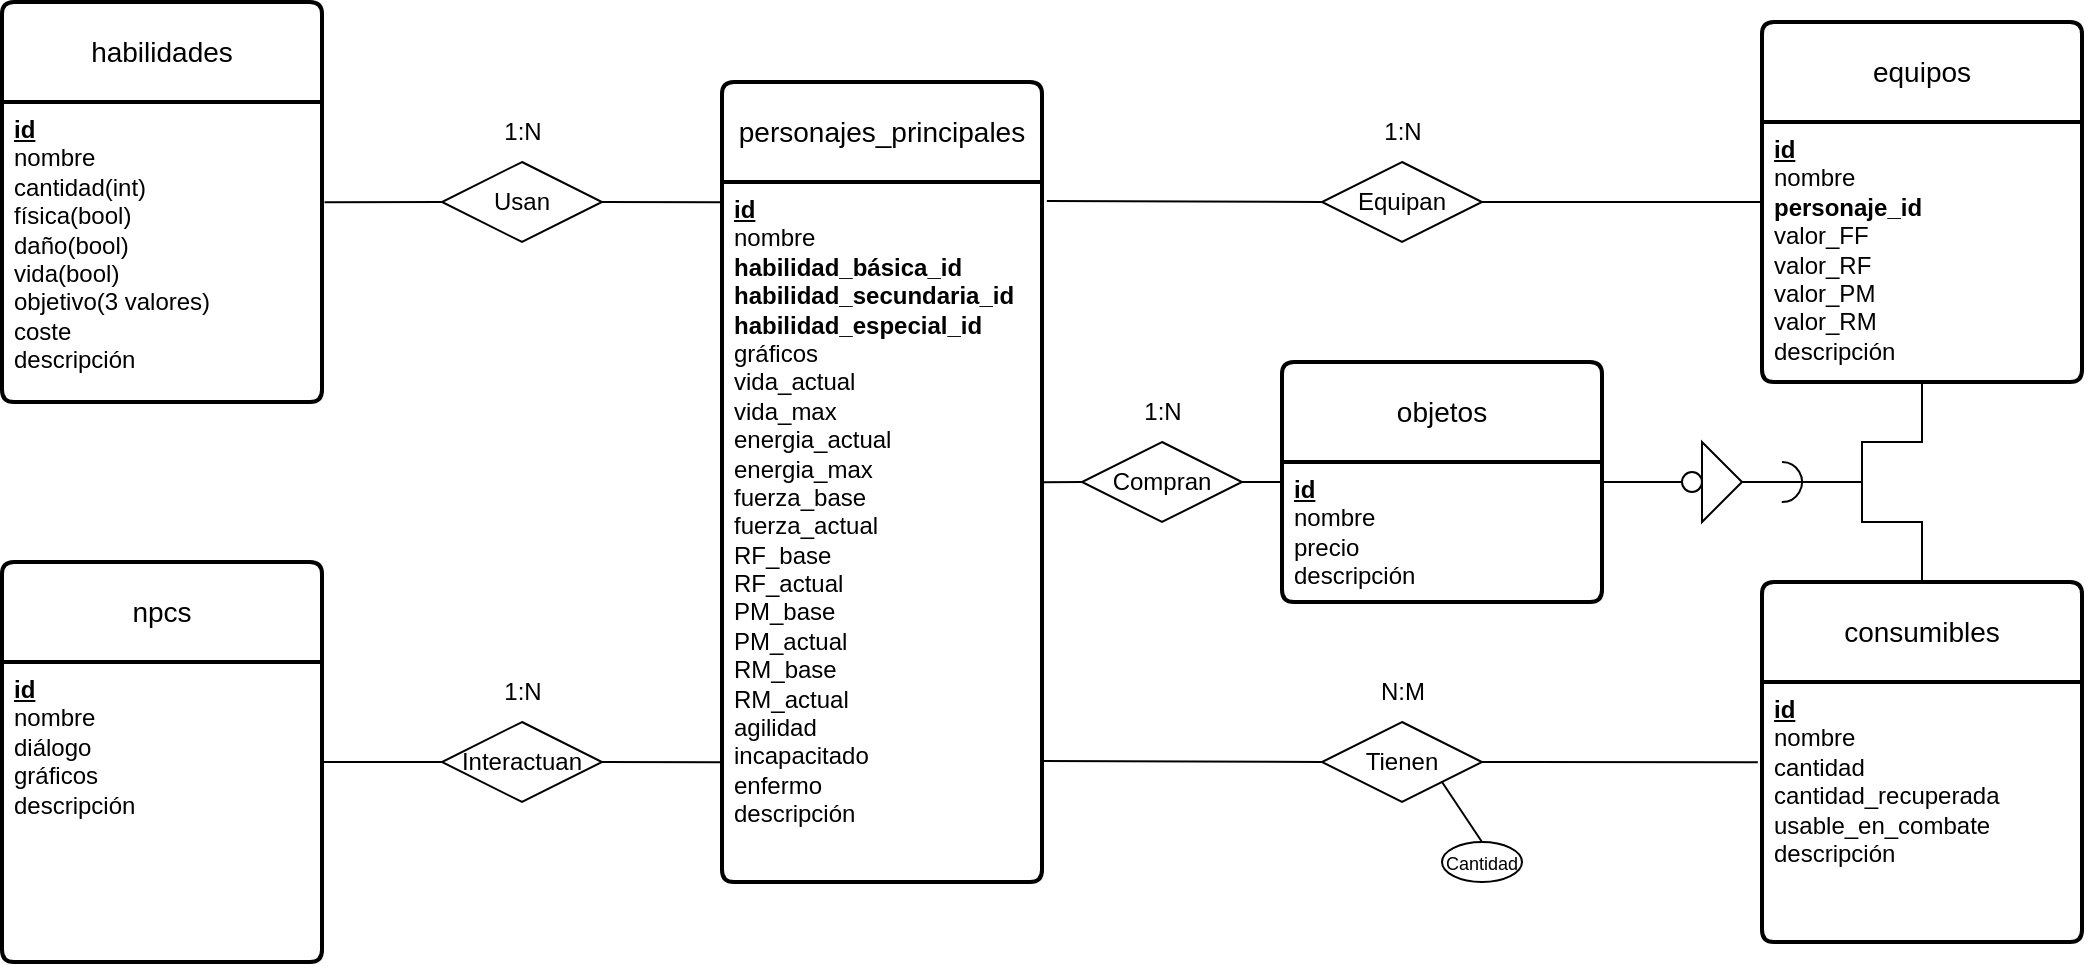 <mxfile version="26.2.9">
  <diagram name="Página-1" id="eabEXS1Ryqrm_xw4TigF">
    <mxGraphModel dx="2881" dy="988" grid="1" gridSize="10" guides="1" tooltips="1" connect="1" arrows="1" fold="1" page="1" pageScale="1" pageWidth="827" pageHeight="1169" math="0" shadow="0">
      <root>
        <mxCell id="0" />
        <mxCell id="1" parent="0" />
        <mxCell id="TVjpcM7RhXkUmp72Mp0O-45" value="" style="group" vertex="1" connectable="0" parent="1">
          <mxGeometry x="-213" y="370" width="1040" height="480" as="geometry" />
        </mxCell>
        <mxCell id="PDoaly09riqW8v3KBpbK-12" value="Tienen" style="rhombus;whiteSpace=wrap;html=1;" parent="TVjpcM7RhXkUmp72Mp0O-45" vertex="1">
          <mxGeometry x="660" y="360" width="80" height="40" as="geometry" />
        </mxCell>
        <mxCell id="PDoaly09riqW8v3KBpbK-15" value="Equipan" style="rhombus;whiteSpace=wrap;html=1;" parent="TVjpcM7RhXkUmp72Mp0O-45" vertex="1">
          <mxGeometry x="660" y="80" width="80" height="40" as="geometry" />
        </mxCell>
        <mxCell id="PDoaly09riqW8v3KBpbK-22" value="Compran" style="rhombus;whiteSpace=wrap;html=1;" parent="TVjpcM7RhXkUmp72Mp0O-45" vertex="1">
          <mxGeometry x="540" y="220" width="80" height="40" as="geometry" />
        </mxCell>
        <mxCell id="PDoaly09riqW8v3KBpbK-24" value="" style="ellipse;whiteSpace=wrap;html=1;aspect=fixed;" parent="TVjpcM7RhXkUmp72Mp0O-45" vertex="1">
          <mxGeometry x="840" y="235" width="10" height="10" as="geometry" />
        </mxCell>
        <mxCell id="PDoaly09riqW8v3KBpbK-28" value="" style="triangle;whiteSpace=wrap;html=1;rotation=0;" parent="TVjpcM7RhXkUmp72Mp0O-45" vertex="1">
          <mxGeometry x="850" y="220" width="20" height="40" as="geometry" />
        </mxCell>
        <mxCell id="PDoaly09riqW8v3KBpbK-45" value="Usan" style="rhombus;whiteSpace=wrap;html=1;" parent="TVjpcM7RhXkUmp72Mp0O-45" vertex="1">
          <mxGeometry x="220" y="80" width="80" height="40" as="geometry" />
        </mxCell>
        <mxCell id="PDoaly09riqW8v3KBpbK-47" value="Interactuan" style="rhombus;whiteSpace=wrap;html=1;" parent="TVjpcM7RhXkUmp72Mp0O-45" vertex="1">
          <mxGeometry x="220" y="360" width="80" height="40" as="geometry" />
        </mxCell>
        <mxCell id="PDoaly09riqW8v3KBpbK-57" value="" style="verticalLabelPosition=bottom;verticalAlign=top;html=1;shape=mxgraph.basic.arc;startAngle=0.25;endAngle=0.752;rotation=-90;" parent="TVjpcM7RhXkUmp72Mp0O-45" vertex="1">
          <mxGeometry x="880" y="230" width="20" height="20" as="geometry" />
        </mxCell>
        <mxCell id="TVjpcM7RhXkUmp72Mp0O-2" value="&lt;font style=&quot;font-size: 9px;&quot;&gt;Cantidad&lt;/font&gt;" style="ellipse;whiteSpace=wrap;html=1;align=center;" vertex="1" parent="TVjpcM7RhXkUmp72Mp0O-45">
          <mxGeometry x="720" y="420" width="40" height="20" as="geometry" />
        </mxCell>
        <mxCell id="TVjpcM7RhXkUmp72Mp0O-3" value="" style="endArrow=none;html=1;rounded=0;entryX=0.5;entryY=0;entryDx=0;entryDy=0;exitX=1;exitY=1;exitDx=0;exitDy=0;" edge="1" parent="TVjpcM7RhXkUmp72Mp0O-45" source="PDoaly09riqW8v3KBpbK-12" target="TVjpcM7RhXkUmp72Mp0O-2">
          <mxGeometry relative="1" as="geometry">
            <mxPoint x="420" y="510" as="sourcePoint" />
            <mxPoint x="580" y="510" as="targetPoint" />
          </mxGeometry>
        </mxCell>
        <mxCell id="TVjpcM7RhXkUmp72Mp0O-4" value="personajes_principales" style="swimlane;childLayout=stackLayout;horizontal=1;startSize=50;horizontalStack=0;rounded=1;fontSize=14;fontStyle=0;strokeWidth=2;resizeParent=0;resizeLast=1;shadow=0;dashed=0;align=center;arcSize=4;whiteSpace=wrap;html=1;" vertex="1" parent="TVjpcM7RhXkUmp72Mp0O-45">
          <mxGeometry x="360" y="40" width="160" height="400" as="geometry" />
        </mxCell>
        <mxCell id="TVjpcM7RhXkUmp72Mp0O-5" value="&lt;b&gt;&lt;u&gt;id&lt;/u&gt;&lt;/b&gt;&lt;div&gt;nombre&lt;/div&gt;&lt;div&gt;&lt;b&gt;habilidad_básica_id&lt;/b&gt;&lt;/div&gt;&lt;div&gt;&lt;b&gt;habilidad_secundaria_id&lt;/b&gt;&lt;/div&gt;&lt;div&gt;&lt;b&gt;habilidad_especial_id&lt;/b&gt;&lt;/div&gt;&lt;div&gt;&lt;span style=&quot;background-color: transparent; white-space-collapse: preserve; font-variant-numeric: normal; font-variant-east-asian: normal; font-variant-alternates: normal; font-variant-position: normal; font-variant-emoji: normal; vertical-align: baseline;&quot;&gt;&lt;font style=&quot;color: rgb(0, 0, 0);&quot;&gt;gráficos&lt;/font&gt;&lt;/span&gt;&lt;/div&gt;&lt;div&gt;&lt;span style=&quot;background-color: transparent; white-space-collapse: preserve; font-variant-numeric: normal; font-variant-east-asian: normal; font-variant-alternates: normal; font-variant-position: normal; font-variant-emoji: normal; vertical-align: baseline; color: rgb(0, 0, 255);&quot;&gt;&lt;font style=&quot;color: rgb(0, 0, 0);&quot;&gt;vida_actual&lt;/font&gt;&lt;/span&gt;&lt;/div&gt;&lt;div&gt;&lt;span style=&quot;background-color: transparent; white-space-collapse: preserve; font-variant-numeric: normal; font-variant-east-asian: normal; font-variant-alternates: normal; font-variant-position: normal; font-variant-emoji: normal; vertical-align: baseline; color: rgb(0, 0, 255);&quot;&gt;&lt;font style=&quot;color: rgb(0, 0, 0);&quot;&gt;vida_max&lt;/font&gt;&lt;/span&gt;&lt;/div&gt;&lt;div&gt;&lt;span style=&quot;background-color: transparent; white-space-collapse: preserve; font-variant-numeric: normal; font-variant-east-asian: normal; font-variant-alternates: normal; font-variant-position: normal; font-variant-emoji: normal; vertical-align: baseline; color: rgb(0, 0, 255);&quot;&gt;&lt;font style=&quot;color: rgb(0, 0, 0);&quot;&gt;energia_actual&lt;/font&gt;&lt;/span&gt;&lt;/div&gt;&lt;div&gt;&lt;span style=&quot;background-color: transparent; white-space-collapse: preserve; font-variant-numeric: normal; font-variant-east-asian: normal; font-variant-alternates: normal; font-variant-position: normal; font-variant-emoji: normal; vertical-align: baseline; color: rgb(0, 0, 255);&quot;&gt;&lt;font style=&quot;color: rgb(0, 0, 0);&quot;&gt;energia_max&lt;/font&gt;&lt;/span&gt;&lt;/div&gt;&lt;div&gt;&lt;span style=&quot;background-color: transparent; color: light-dark(rgb(0, 0, 0), rgb(255, 255, 255)); white-space-collapse: preserve; font-variant-numeric: normal; font-variant-east-asian: normal; font-variant-alternates: normal; font-variant-position: normal; font-variant-emoji: normal; vertical-align: baseline;&quot;&gt;fuerza_base&lt;/span&gt;&lt;/div&gt;&lt;div&gt;&lt;span style=&quot;background-color: transparent; color: light-dark(rgb(0, 0, 0), rgb(255, 255, 255)); white-space-collapse: preserve; font-variant-numeric: normal; font-variant-east-asian: normal; font-variant-alternates: normal; font-variant-position: normal; font-variant-emoji: normal; vertical-align: baseline;&quot;&gt;fuerza_actual&lt;/span&gt;&lt;/div&gt;&lt;div&gt;&lt;span style=&quot;background-color: transparent; color: light-dark(rgb(0, 0, 0), rgb(255, 255, 255)); white-space-collapse: preserve; font-variant-numeric: normal; font-variant-east-asian: normal; font-variant-alternates: normal; font-variant-position: normal; font-variant-emoji: normal; vertical-align: baseline;&quot;&gt;RF_base&lt;/span&gt;&lt;/div&gt;&lt;div&gt;&lt;span style=&quot;background-color: transparent; color: light-dark(rgb(0, 0, 0), rgb(255, 255, 255)); white-space-collapse: preserve; font-variant-numeric: normal; font-variant-east-asian: normal; font-variant-alternates: normal; font-variant-position: normal; font-variant-emoji: normal; vertical-align: baseline;&quot;&gt;RF_actual&lt;/span&gt;&lt;/div&gt;&lt;div&gt;&lt;span style=&quot;background-color: transparent; color: light-dark(rgb(0, 0, 0), rgb(255, 255, 255)); white-space-collapse: preserve; font-variant-numeric: normal; font-variant-east-asian: normal; font-variant-alternates: normal; font-variant-position: normal; font-variant-emoji: normal; vertical-align: baseline;&quot;&gt;PM_base&lt;/span&gt;&lt;/div&gt;&lt;div&gt;&lt;span style=&quot;background-color: transparent; color: light-dark(rgb(0, 0, 0), rgb(255, 255, 255)); white-space-collapse: preserve; font-variant-numeric: normal; font-variant-east-asian: normal; font-variant-alternates: normal; font-variant-position: normal; font-variant-emoji: normal; vertical-align: baseline;&quot;&gt;PM_actual&lt;/span&gt;&lt;/div&gt;&lt;div&gt;&lt;span style=&quot;background-color: transparent; color: light-dark(rgb(0, 0, 0), rgb(255, 255, 255)); white-space-collapse: preserve; font-variant-numeric: normal; font-variant-east-asian: normal; font-variant-alternates: normal; font-variant-position: normal; font-variant-emoji: normal; vertical-align: baseline;&quot;&gt;RM_base&lt;/span&gt;&lt;/div&gt;&lt;div&gt;&lt;span style=&quot;background-color: transparent; color: light-dark(rgb(0, 0, 0), rgb(255, 255, 255)); white-space-collapse: preserve; font-variant-numeric: normal; font-variant-east-asian: normal; font-variant-alternates: normal; font-variant-position: normal; font-variant-emoji: normal; vertical-align: baseline;&quot;&gt;RM_actual&lt;/span&gt;&lt;/div&gt;&lt;div&gt;&lt;span style=&quot;background-color: transparent; color: light-dark(rgb(0, 0, 0), rgb(255, 255, 255)); white-space-collapse: preserve; font-variant-numeric: normal; font-variant-east-asian: normal; font-variant-alternates: normal; font-variant-position: normal; font-variant-emoji: normal; vertical-align: baseline;&quot;&gt;agilidad&lt;/span&gt;&lt;/div&gt;&lt;div&gt;&lt;span style=&quot;background-color: transparent; color: light-dark(rgb(0, 0, 0), rgb(255, 255, 255)); white-space-collapse: preserve; font-variant-numeric: normal; font-variant-east-asian: normal; font-variant-alternates: normal; font-variant-position: normal; font-variant-emoji: normal; vertical-align: baseline;&quot;&gt;incapacitado&lt;/span&gt;&lt;/div&gt;&lt;div&gt;&lt;span style=&quot;background-color: transparent; color: light-dark(rgb(0, 0, 0), rgb(255, 255, 255)); white-space-collapse: preserve; font-variant-numeric: normal; font-variant-east-asian: normal; font-variant-alternates: normal; font-variant-position: normal; font-variant-emoji: normal; vertical-align: baseline;&quot;&gt;enfermo&lt;/span&gt;&lt;/div&gt;&lt;div&gt;&lt;span style=&quot;background-color: transparent; color: light-dark(rgb(0, 0, 0), rgb(255, 255, 255)); white-space-collapse: preserve; font-variant-numeric: normal; font-variant-east-asian: normal; font-variant-alternates: normal; font-variant-position: normal; font-variant-emoji: normal; vertical-align: baseline;&quot;&gt;descripción&lt;/span&gt;&lt;/div&gt;" style="align=left;strokeColor=none;fillColor=none;spacingLeft=4;spacingRight=4;fontSize=12;verticalAlign=top;resizable=0;rotatable=0;part=1;html=1;whiteSpace=wrap;" vertex="1" parent="TVjpcM7RhXkUmp72Mp0O-4">
          <mxGeometry y="50" width="160" height="350" as="geometry" />
        </mxCell>
        <mxCell id="TVjpcM7RhXkUmp72Mp0O-8" value="habilidades" style="swimlane;childLayout=stackLayout;horizontal=1;startSize=50;horizontalStack=0;rounded=1;fontSize=14;fontStyle=0;strokeWidth=2;resizeParent=0;resizeLast=1;shadow=0;dashed=0;align=center;arcSize=4;whiteSpace=wrap;html=1;" vertex="1" parent="TVjpcM7RhXkUmp72Mp0O-45">
          <mxGeometry width="160" height="200" as="geometry" />
        </mxCell>
        <mxCell id="TVjpcM7RhXkUmp72Mp0O-9" value="&lt;span id=&quot;docs-internal-guid-08a8e337-7fff-b195-ec3b-6723dde83e79&quot;&gt;&lt;span style=&quot;font-family: Arial, sans-serif; background-color: transparent; font-weight: 700; font-variant-numeric: normal; font-variant-east-asian: normal; font-variant-alternates: normal; font-variant-position: normal; font-variant-emoji: normal; text-decoration-line: underline; text-decoration-skip-ink: none; vertical-align: baseline; white-space-collapse: preserve;&quot;&gt;&lt;font style=&quot;font-size: 12px;&quot;&gt;id&lt;/font&gt;&lt;/span&gt;&lt;/span&gt;&lt;div&gt;&lt;span&gt;&lt;span style=&quot;font-family: Arial, sans-serif; background-color: transparent; font-variant-numeric: normal; font-variant-east-asian: normal; font-variant-alternates: normal; font-variant-position: normal; font-variant-emoji: normal; vertical-align: baseline; white-space-collapse: preserve;&quot;&gt;&lt;font style=&quot;font-size: 12px;&quot;&gt;nombre&lt;/font&gt;&lt;/span&gt;&lt;/span&gt;&lt;/div&gt;&lt;div&gt;&lt;span&gt;&lt;span style=&quot;font-family: Arial, sans-serif; background-color: transparent; font-variant-numeric: normal; font-variant-east-asian: normal; font-variant-alternates: normal; font-variant-position: normal; font-variant-emoji: normal; vertical-align: baseline; white-space-collapse: preserve;&quot;&gt;&lt;font style=&quot;font-size: 12px;&quot;&gt;cantidad(int)&lt;/font&gt;&lt;/span&gt;&lt;/span&gt;&lt;/div&gt;&lt;div&gt;&lt;span&gt;&lt;span style=&quot;font-family: Arial, sans-serif; background-color: transparent; font-variant-numeric: normal; font-variant-east-asian: normal; font-variant-alternates: normal; font-variant-position: normal; font-variant-emoji: normal; vertical-align: baseline; white-space-collapse: preserve;&quot;&gt;&lt;font style=&quot;font-size: 12px;&quot;&gt;física(bool)&lt;/font&gt;&lt;/span&gt;&lt;/span&gt;&lt;/div&gt;&lt;div&gt;&lt;span&gt;&lt;span style=&quot;font-family: Arial, sans-serif; background-color: transparent; font-variant-numeric: normal; font-variant-east-asian: normal; font-variant-alternates: normal; font-variant-position: normal; font-variant-emoji: normal; vertical-align: baseline; white-space-collapse: preserve;&quot;&gt;&lt;font style=&quot;font-size: 12px;&quot;&gt;daño(bool)&lt;/font&gt;&lt;/span&gt;&lt;/span&gt;&lt;/div&gt;&lt;div&gt;&lt;span&gt;&lt;span style=&quot;font-family: Arial, sans-serif; background-color: transparent; font-variant-numeric: normal; font-variant-east-asian: normal; font-variant-alternates: normal; font-variant-position: normal; font-variant-emoji: normal; vertical-align: baseline; white-space-collapse: preserve;&quot;&gt;&lt;font style=&quot;font-size: 12px;&quot;&gt;vida(bool)&lt;/font&gt;&lt;/span&gt;&lt;/span&gt;&lt;/div&gt;&lt;div&gt;&lt;span&gt;&lt;span style=&quot;font-family: Arial, sans-serif; background-color: transparent; font-variant-numeric: normal; font-variant-east-asian: normal; font-variant-alternates: normal; font-variant-position: normal; font-variant-emoji: normal; vertical-align: baseline; white-space-collapse: preserve;&quot;&gt;&lt;font style=&quot;font-size: 12px;&quot;&gt;objetivo(3 valores)&lt;/font&gt;&lt;/span&gt;&lt;/span&gt;&lt;/div&gt;&lt;div&gt;&lt;span&gt;&lt;span style=&quot;font-family: Arial, sans-serif; background-color: transparent; font-variant-numeric: normal; font-variant-east-asian: normal; font-variant-alternates: normal; font-variant-position: normal; font-variant-emoji: normal; vertical-align: baseline; white-space-collapse: preserve;&quot;&gt;&lt;font style=&quot;font-size: 12px;&quot;&gt;coste&lt;/font&gt;&lt;/span&gt;&lt;/span&gt;&lt;/div&gt;&lt;div&gt;&lt;span&gt;&lt;span style=&quot;font-family: Arial, sans-serif; background-color: transparent; font-variant-numeric: normal; font-variant-east-asian: normal; font-variant-alternates: normal; font-variant-position: normal; font-variant-emoji: normal; vertical-align: baseline; white-space-collapse: preserve;&quot;&gt;&lt;font style=&quot;font-size: 12px;&quot;&gt;descripción&lt;/font&gt;&lt;/span&gt;&lt;/span&gt;&lt;/div&gt;" style="align=left;strokeColor=none;fillColor=none;spacingLeft=4;spacingRight=4;fontSize=12;verticalAlign=top;resizable=0;rotatable=0;part=1;html=1;whiteSpace=wrap;" vertex="1" parent="TVjpcM7RhXkUmp72Mp0O-8">
          <mxGeometry y="50" width="160" height="150" as="geometry" />
        </mxCell>
        <mxCell id="TVjpcM7RhXkUmp72Mp0O-10" value="npcs" style="swimlane;childLayout=stackLayout;horizontal=1;startSize=50;horizontalStack=0;rounded=1;fontSize=14;fontStyle=0;strokeWidth=2;resizeParent=0;resizeLast=1;shadow=0;dashed=0;align=center;arcSize=4;whiteSpace=wrap;html=1;" vertex="1" parent="TVjpcM7RhXkUmp72Mp0O-45">
          <mxGeometry y="280" width="160" height="200" as="geometry" />
        </mxCell>
        <mxCell id="TVjpcM7RhXkUmp72Mp0O-11" value="&lt;span id=&quot;docs-internal-guid-cb032e8b-7fff-1c79-c059-139ee4262b4e&quot;&gt;&lt;span style=&quot;font-family: Arial, sans-serif; background-color: transparent; font-weight: 700; font-variant-numeric: normal; font-variant-east-asian: normal; font-variant-alternates: normal; font-variant-position: normal; font-variant-emoji: normal; text-decoration-line: underline; text-decoration-skip-ink: none; vertical-align: baseline; white-space-collapse: preserve;&quot;&gt;&lt;font style=&quot;color: rgb(0, 0, 0); font-size: 12px;&quot;&gt;id&lt;/font&gt;&lt;/span&gt;&lt;/span&gt;&lt;div&gt;&lt;span&gt;&lt;span style=&quot;font-family: Arial, sans-serif; background-color: transparent; font-variant-numeric: normal; font-variant-east-asian: normal; font-variant-alternates: normal; font-variant-position: normal; font-variant-emoji: normal; vertical-align: baseline; white-space-collapse: preserve;&quot;&gt;&lt;font style=&quot;color: rgb(0, 0, 0); font-size: 12px;&quot;&gt;nombre&lt;/font&gt;&lt;/span&gt;&lt;/span&gt;&lt;/div&gt;&lt;div&gt;&lt;span&gt;&lt;span style=&quot;font-family: Arial, sans-serif; background-color: transparent; font-variant-numeric: normal; font-variant-east-asian: normal; font-variant-alternates: normal; font-variant-position: normal; font-variant-emoji: normal; vertical-align: baseline; white-space-collapse: preserve; color: rgb(0, 0, 255);&quot;&gt;&lt;font style=&quot;color: rgb(0, 0, 0); font-size: 12px;&quot;&gt;diálogo&lt;/font&gt;&lt;/span&gt;&lt;/span&gt;&lt;/div&gt;&lt;div&gt;&lt;span&gt;&lt;span style=&quot;font-family: Arial, sans-serif; background-color: transparent; font-variant-numeric: normal; font-variant-east-asian: normal; font-variant-alternates: normal; font-variant-position: normal; font-variant-emoji: normal; vertical-align: baseline; white-space-collapse: preserve; color: rgb(0, 0, 255);&quot;&gt;&lt;font style=&quot;color: rgb(0, 0, 0); font-size: 12px;&quot;&gt;gráficos&lt;/font&gt;&lt;/span&gt;&lt;/span&gt;&lt;/div&gt;&lt;div&gt;&lt;span&gt;&lt;span style=&quot;font-family: Arial, sans-serif; background-color: transparent; font-variant-numeric: normal; font-variant-east-asian: normal; font-variant-alternates: normal; font-variant-position: normal; font-variant-emoji: normal; vertical-align: baseline; white-space-collapse: preserve;&quot;&gt;&lt;font style=&quot;color: rgb(0, 0, 0); font-size: 12px;&quot;&gt;descripción&lt;/font&gt;&lt;/span&gt;&lt;/span&gt;&lt;/div&gt;" style="align=left;strokeColor=none;fillColor=none;spacingLeft=4;spacingRight=4;fontSize=12;verticalAlign=top;resizable=0;rotatable=0;part=1;html=1;whiteSpace=wrap;" vertex="1" parent="TVjpcM7RhXkUmp72Mp0O-10">
          <mxGeometry y="50" width="160" height="150" as="geometry" />
        </mxCell>
        <mxCell id="TVjpcM7RhXkUmp72Mp0O-12" value="objetos" style="swimlane;childLayout=stackLayout;horizontal=1;startSize=50;horizontalStack=0;rounded=1;fontSize=14;fontStyle=0;strokeWidth=2;resizeParent=0;resizeLast=1;shadow=0;dashed=0;align=center;arcSize=4;whiteSpace=wrap;html=1;" vertex="1" parent="TVjpcM7RhXkUmp72Mp0O-45">
          <mxGeometry x="640" y="180" width="160" height="120" as="geometry" />
        </mxCell>
        <mxCell id="TVjpcM7RhXkUmp72Mp0O-13" value="&lt;span id=&quot;docs-internal-guid-fc39a0a9-7fff-192e-9dd3-8abcf891d431&quot;&gt;&lt;span style=&quot;background-color: transparent; font-weight: 700; font-variant-numeric: normal; font-variant-east-asian: normal; font-variant-alternates: normal; font-variant-position: normal; font-variant-emoji: normal; text-decoration-line: underline; text-decoration-skip-ink: none; vertical-align: baseline; white-space-collapse: preserve;&quot;&gt;&lt;font face=&quot;Helvetica&quot; style=&quot;font-size: 12px;&quot;&gt;id&lt;/font&gt;&lt;/span&gt;&lt;/span&gt;&lt;div&gt;&lt;span&gt;&lt;span style=&quot;background-color: transparent; font-variant-numeric: normal; font-variant-east-asian: normal; font-variant-alternates: normal; font-variant-position: normal; font-variant-emoji: normal; vertical-align: baseline; white-space-collapse: preserve;&quot;&gt;&lt;font face=&quot;Helvetica&quot; style=&quot;font-size: 12px;&quot;&gt;nombre&lt;/font&gt;&lt;/span&gt;&lt;/span&gt;&lt;/div&gt;&lt;div&gt;&lt;span&gt;&lt;span style=&quot;background-color: transparent; font-variant-numeric: normal; font-variant-east-asian: normal; font-variant-alternates: normal; font-variant-position: normal; font-variant-emoji: normal; vertical-align: baseline; white-space-collapse: preserve;&quot;&gt;&lt;font face=&quot;Helvetica&quot; style=&quot;font-size: 12px; color: rgb(0, 0, 0);&quot;&gt;precio&lt;/font&gt;&lt;/span&gt;&lt;/span&gt;&lt;/div&gt;&lt;div&gt;&lt;span&gt;&lt;span style=&quot;background-color: transparent; font-variant-numeric: normal; font-variant-east-asian: normal; font-variant-alternates: normal; font-variant-position: normal; font-variant-emoji: normal; vertical-align: baseline; white-space-collapse: preserve;&quot;&gt;&lt;font face=&quot;Helvetica&quot; style=&quot;font-size: 12px;&quot;&gt;descripción&lt;/font&gt;&lt;/span&gt;&lt;/span&gt;&lt;/div&gt;" style="align=left;strokeColor=none;fillColor=none;spacingLeft=4;spacingRight=4;fontSize=12;verticalAlign=top;resizable=0;rotatable=0;part=1;html=1;whiteSpace=wrap;" vertex="1" parent="TVjpcM7RhXkUmp72Mp0O-12">
          <mxGeometry y="50" width="160" height="70" as="geometry" />
        </mxCell>
        <mxCell id="TVjpcM7RhXkUmp72Mp0O-14" value="consumibles" style="swimlane;childLayout=stackLayout;horizontal=1;startSize=50;horizontalStack=0;rounded=1;fontSize=14;fontStyle=0;strokeWidth=2;resizeParent=0;resizeLast=1;shadow=0;dashed=0;align=center;arcSize=4;whiteSpace=wrap;html=1;" vertex="1" parent="TVjpcM7RhXkUmp72Mp0O-45">
          <mxGeometry x="880" y="290" width="160" height="180" as="geometry" />
        </mxCell>
        <mxCell id="TVjpcM7RhXkUmp72Mp0O-15" value="&lt;span id=&quot;docs-internal-guid-f9f3e4e0-7fff-374b-613e-dc0f5f601f78&quot;&gt;&lt;span style=&quot;font-family: Arial, sans-serif; background-color: transparent; font-weight: 700; font-variant-numeric: normal; font-variant-east-asian: normal; font-variant-alternates: normal; font-variant-position: normal; font-variant-emoji: normal; text-decoration-line: underline; text-decoration-skip-ink: none; vertical-align: baseline; white-space-collapse: preserve;&quot;&gt;&lt;font style=&quot;color: rgb(0, 0, 0); font-size: 12px;&quot;&gt;id&lt;/font&gt;&lt;/span&gt;&lt;/span&gt;&lt;div&gt;&lt;span&gt;&lt;span style=&quot;background-color: transparent; font-variant-numeric: normal; font-variant-east-asian: normal; font-variant-alternates: normal; font-variant-position: normal; font-variant-emoji: normal; vertical-align: baseline; white-space-collapse: preserve;&quot;&gt;&lt;font face=&quot;Helvetica&quot; style=&quot;color: rgb(0, 0, 0); font-size: 12px;&quot;&gt;nombre&lt;/font&gt;&lt;/span&gt;&lt;/span&gt;&lt;/div&gt;&lt;div&gt;&lt;span&gt;&lt;span style=&quot;background-color: transparent; font-variant-numeric: normal; font-variant-east-asian: normal; font-variant-alternates: normal; font-variant-position: normal; font-variant-emoji: normal; vertical-align: baseline; white-space-collapse: preserve;&quot;&gt;&lt;font style=&quot;color: rgb(0, 0, 0); font-size: 12px;&quot;&gt;cantidad&lt;/font&gt;&lt;/span&gt;&lt;/span&gt;&lt;/div&gt;&lt;div&gt;&lt;span&gt;&lt;span style=&quot;background-color: transparent; font-variant-numeric: normal; font-variant-east-asian: normal; font-variant-alternates: normal; font-variant-position: normal; font-variant-emoji: normal; vertical-align: baseline; white-space-collapse: preserve; color: rgb(0, 0, 255);&quot;&gt;&lt;font face=&quot;Helvetica&quot; style=&quot;color: rgb(0, 0, 0); font-size: 12px;&quot;&gt;cantidad_recuperada&lt;/font&gt;&lt;/span&gt;&lt;/span&gt;&lt;/div&gt;&lt;div&gt;&lt;span&gt;&lt;span style=&quot;background-color: transparent; font-variant-numeric: normal; font-variant-east-asian: normal; font-variant-alternates: normal; font-variant-position: normal; font-variant-emoji: normal; vertical-align: baseline; white-space-collapse: preserve;&quot;&gt;&lt;font face=&quot;Helvetica&quot; style=&quot;color: rgb(0, 0, 0); font-size: 12px;&quot;&gt;usable_en_combate&lt;/font&gt;&lt;/span&gt;&lt;/span&gt;&lt;/div&gt;&lt;div&gt;&lt;span&gt;&lt;span style=&quot;background-color: transparent; font-variant-numeric: normal; font-variant-east-asian: normal; font-variant-alternates: normal; font-variant-position: normal; font-variant-emoji: normal; vertical-align: baseline; white-space-collapse: preserve;&quot;&gt;&lt;font face=&quot;Helvetica&quot; style=&quot;color: rgb(0, 0, 0); font-size: 12px;&quot;&gt;descripción&lt;/font&gt;&lt;/span&gt;&lt;/span&gt;&lt;/div&gt;" style="align=left;strokeColor=none;fillColor=none;spacingLeft=4;spacingRight=4;fontSize=12;verticalAlign=top;resizable=0;rotatable=0;part=1;html=1;whiteSpace=wrap;" vertex="1" parent="TVjpcM7RhXkUmp72Mp0O-14">
          <mxGeometry y="50" width="160" height="130" as="geometry" />
        </mxCell>
        <mxCell id="TVjpcM7RhXkUmp72Mp0O-16" value="equipos" style="swimlane;childLayout=stackLayout;horizontal=1;startSize=50;horizontalStack=0;rounded=1;fontSize=14;fontStyle=0;strokeWidth=2;resizeParent=0;resizeLast=1;shadow=0;dashed=0;align=center;arcSize=4;whiteSpace=wrap;html=1;" vertex="1" parent="TVjpcM7RhXkUmp72Mp0O-45">
          <mxGeometry x="880" y="10" width="160" height="180" as="geometry" />
        </mxCell>
        <mxCell id="TVjpcM7RhXkUmp72Mp0O-17" value="&lt;span id=&quot;docs-internal-guid-afccec8f-7fff-1338-2dec-64ad82acaad2&quot;&gt;&lt;span style=&quot;font-family: Arial, sans-serif; background-color: transparent; font-weight: 700; font-variant-numeric: normal; font-variant-east-asian: normal; font-variant-alternates: normal; font-variant-position: normal; font-variant-emoji: normal; text-decoration-line: underline; text-decoration-skip-ink: none; vertical-align: baseline; white-space-collapse: preserve;&quot;&gt;&lt;font style=&quot;font-size: 12px; color: rgb(0, 0, 0);&quot;&gt;id&lt;/font&gt;&lt;/span&gt;&lt;/span&gt;&lt;div&gt;&lt;span&gt;&lt;span style=&quot;background-color: transparent; font-variant-numeric: normal; font-variant-east-asian: normal; font-variant-alternates: normal; font-variant-position: normal; font-variant-emoji: normal; vertical-align: baseline; white-space-collapse: preserve;&quot;&gt;&lt;font face=&quot;Helvetica&quot; style=&quot;font-size: 12px; color: rgb(0, 0, 0);&quot;&gt;nombre&lt;/font&gt;&lt;/span&gt;&lt;/span&gt;&lt;/div&gt;&lt;div&gt;&lt;span&gt;&lt;span style=&quot;font-family: Arial, sans-serif; background-color: transparent; font-weight: 700; font-variant-numeric: normal; font-variant-east-asian: normal; font-variant-alternates: normal; font-variant-position: normal; font-variant-emoji: normal; vertical-align: baseline; white-space-collapse: preserve;&quot;&gt;&lt;font style=&quot;color: rgb(0, 0, 0); font-size: 12px;&quot;&gt;personaje_id&lt;/font&gt;&lt;/span&gt;&lt;/span&gt;&lt;/div&gt;&lt;div&gt;&lt;span&gt;&lt;span style=&quot;background-color: transparent; font-variant-numeric: normal; font-variant-east-asian: normal; font-variant-alternates: normal; font-variant-position: normal; font-variant-emoji: normal; vertical-align: baseline; white-space-collapse: preserve;&quot;&gt;&lt;font face=&quot;Helvetica&quot; style=&quot;color: rgb(0, 0, 0); font-size: 12px;&quot;&gt;valor_FF&lt;/font&gt;&lt;/span&gt;&lt;/span&gt;&lt;/div&gt;&lt;div&gt;&lt;span&gt;&lt;span style=&quot;background-color: transparent; font-variant-numeric: normal; font-variant-east-asian: normal; font-variant-alternates: normal; font-variant-position: normal; font-variant-emoji: normal; vertical-align: baseline; white-space-collapse: preserve;&quot;&gt;&lt;font face=&quot;Helvetica&quot; style=&quot;color: rgb(0, 0, 0); font-size: 12px;&quot;&gt;valor_RF&lt;/font&gt;&lt;/span&gt;&lt;/span&gt;&lt;/div&gt;&lt;div&gt;&lt;span&gt;&lt;span style=&quot;background-color: transparent; font-variant-numeric: normal; font-variant-east-asian: normal; font-variant-alternates: normal; font-variant-position: normal; font-variant-emoji: normal; vertical-align: baseline; white-space-collapse: preserve;&quot;&gt;&lt;font face=&quot;Helvetica&quot; style=&quot;color: rgb(0, 0, 0); font-size: 12px;&quot;&gt;valor_PM&lt;/font&gt;&lt;/span&gt;&lt;/span&gt;&lt;/div&gt;&lt;div&gt;&lt;span&gt;&lt;span style=&quot;background-color: transparent; font-variant-numeric: normal; font-variant-east-asian: normal; font-variant-alternates: normal; font-variant-position: normal; font-variant-emoji: normal; vertical-align: baseline; white-space-collapse: preserve;&quot;&gt;&lt;font face=&quot;Helvetica&quot; style=&quot;color: rgb(0, 0, 0); font-size: 12px;&quot;&gt;valor_RM&lt;/font&gt;&lt;/span&gt;&lt;/span&gt;&lt;/div&gt;&lt;div&gt;&lt;span&gt;&lt;span style=&quot;background-color: transparent; font-variant-numeric: normal; font-variant-east-asian: normal; font-variant-alternates: normal; font-variant-position: normal; font-variant-emoji: normal; vertical-align: baseline; white-space-collapse: preserve;&quot;&gt;&lt;font face=&quot;Helvetica&quot; style=&quot;color: rgb(0, 0, 0); font-size: 12px;&quot;&gt;descripción&lt;/font&gt;&lt;/span&gt;&lt;/span&gt;&lt;/div&gt;" style="align=left;strokeColor=none;fillColor=none;spacingLeft=4;spacingRight=4;fontSize=12;verticalAlign=top;resizable=0;rotatable=0;part=1;html=1;whiteSpace=wrap;" vertex="1" parent="TVjpcM7RhXkUmp72Mp0O-16">
          <mxGeometry y="50" width="160" height="130" as="geometry" />
        </mxCell>
        <mxCell id="TVjpcM7RhXkUmp72Mp0O-20" value="" style="endArrow=none;html=1;rounded=0;entryX=0;entryY=0.829;entryDx=0;entryDy=0;entryPerimeter=0;exitX=1;exitY=0.5;exitDx=0;exitDy=0;" edge="1" parent="TVjpcM7RhXkUmp72Mp0O-45" source="PDoaly09riqW8v3KBpbK-47" target="TVjpcM7RhXkUmp72Mp0O-5">
          <mxGeometry relative="1" as="geometry">
            <mxPoint x="340" y="320" as="sourcePoint" />
            <mxPoint x="500" y="320" as="targetPoint" />
          </mxGeometry>
        </mxCell>
        <mxCell id="TVjpcM7RhXkUmp72Mp0O-21" value="" style="endArrow=none;html=1;rounded=0;exitX=1;exitY=0.5;exitDx=0;exitDy=0;entryX=0;entryY=0.5;entryDx=0;entryDy=0;" edge="1" parent="TVjpcM7RhXkUmp72Mp0O-45" source="TVjpcM7RhXkUmp72Mp0O-10" target="PDoaly09riqW8v3KBpbK-47">
          <mxGeometry relative="1" as="geometry">
            <mxPoint x="330" y="350" as="sourcePoint" />
            <mxPoint x="490" y="350" as="targetPoint" />
          </mxGeometry>
        </mxCell>
        <mxCell id="TVjpcM7RhXkUmp72Mp0O-23" value="" style="endArrow=none;html=1;rounded=0;entryX=1;entryY=0.5;entryDx=0;entryDy=0;exitX=0;exitY=0.029;exitDx=0;exitDy=0;exitPerimeter=0;" edge="1" parent="TVjpcM7RhXkUmp72Mp0O-45" source="TVjpcM7RhXkUmp72Mp0O-5" target="PDoaly09riqW8v3KBpbK-45">
          <mxGeometry relative="1" as="geometry">
            <mxPoint x="350" y="180" as="sourcePoint" />
            <mxPoint x="500" y="250" as="targetPoint" />
          </mxGeometry>
        </mxCell>
        <mxCell id="TVjpcM7RhXkUmp72Mp0O-24" value="" style="endArrow=none;html=1;rounded=0;exitX=1.008;exitY=0.334;exitDx=0;exitDy=0;exitPerimeter=0;entryX=0;entryY=0.5;entryDx=0;entryDy=0;" edge="1" parent="TVjpcM7RhXkUmp72Mp0O-45" source="TVjpcM7RhXkUmp72Mp0O-9" target="PDoaly09riqW8v3KBpbK-45">
          <mxGeometry relative="1" as="geometry">
            <mxPoint x="200" y="200" as="sourcePoint" />
            <mxPoint x="360" y="200" as="targetPoint" />
          </mxGeometry>
        </mxCell>
        <mxCell id="TVjpcM7RhXkUmp72Mp0O-25" value="" style="endArrow=none;html=1;rounded=0;entryX=0;entryY=0.5;entryDx=0;entryDy=0;exitX=1;exitY=0.5;exitDx=0;exitDy=0;" edge="1" parent="TVjpcM7RhXkUmp72Mp0O-45" source="PDoaly09riqW8v3KBpbK-22" target="TVjpcM7RhXkUmp72Mp0O-12">
          <mxGeometry relative="1" as="geometry">
            <mxPoint x="530" y="220" as="sourcePoint" />
            <mxPoint x="690" y="220" as="targetPoint" />
          </mxGeometry>
        </mxCell>
        <mxCell id="TVjpcM7RhXkUmp72Mp0O-26" value="" style="endArrow=none;html=1;rounded=0;exitX=1.001;exitY=0.429;exitDx=0;exitDy=0;exitPerimeter=0;entryX=0;entryY=0.5;entryDx=0;entryDy=0;" edge="1" parent="TVjpcM7RhXkUmp72Mp0O-45" source="TVjpcM7RhXkUmp72Mp0O-5" target="PDoaly09riqW8v3KBpbK-22">
          <mxGeometry relative="1" as="geometry">
            <mxPoint x="530" y="220" as="sourcePoint" />
            <mxPoint x="690" y="220" as="targetPoint" />
          </mxGeometry>
        </mxCell>
        <mxCell id="TVjpcM7RhXkUmp72Mp0O-29" value="" style="endArrow=none;html=1;rounded=0;entryX=1;entryY=0.5;entryDx=0;entryDy=0;exitX=0.5;exitY=0;exitDx=0;exitDy=0;" edge="1" parent="TVjpcM7RhXkUmp72Mp0O-45" source="TVjpcM7RhXkUmp72Mp0O-14" target="PDoaly09riqW8v3KBpbK-28">
          <mxGeometry relative="1" as="geometry">
            <mxPoint x="980" y="290" as="sourcePoint" />
            <mxPoint x="860" y="260" as="targetPoint" />
            <Array as="points">
              <mxPoint x="960" y="260" />
              <mxPoint x="930" y="260" />
              <mxPoint x="930" y="240" />
            </Array>
          </mxGeometry>
        </mxCell>
        <mxCell id="TVjpcM7RhXkUmp72Mp0O-31" value="" style="endArrow=none;html=1;rounded=0;exitX=0.5;exitY=1;exitDx=0;exitDy=0;" edge="1" parent="TVjpcM7RhXkUmp72Mp0O-45" source="TVjpcM7RhXkUmp72Mp0O-17">
          <mxGeometry relative="1" as="geometry">
            <mxPoint x="710" y="200" as="sourcePoint" />
            <mxPoint x="930" y="240" as="targetPoint" />
            <Array as="points">
              <mxPoint x="960" y="220" />
              <mxPoint x="930" y="220" />
            </Array>
          </mxGeometry>
        </mxCell>
        <mxCell id="TVjpcM7RhXkUmp72Mp0O-32" value="" style="endArrow=none;html=1;rounded=0;entryX=0;entryY=0.5;entryDx=0;entryDy=0;" edge="1" parent="TVjpcM7RhXkUmp72Mp0O-45" target="PDoaly09riqW8v3KBpbK-24">
          <mxGeometry relative="1" as="geometry">
            <mxPoint x="800" y="240" as="sourcePoint" />
            <mxPoint x="910" y="200" as="targetPoint" />
          </mxGeometry>
        </mxCell>
        <mxCell id="TVjpcM7RhXkUmp72Mp0O-35" value="" style="endArrow=none;html=1;rounded=0;exitX=1;exitY=0.5;exitDx=0;exitDy=0;entryX=-0.013;entryY=0.309;entryDx=0;entryDy=0;entryPerimeter=0;" edge="1" parent="TVjpcM7RhXkUmp72Mp0O-45" source="PDoaly09riqW8v3KBpbK-12" target="TVjpcM7RhXkUmp72Mp0O-15">
          <mxGeometry relative="1" as="geometry">
            <mxPoint x="660" y="270" as="sourcePoint" />
            <mxPoint x="850" y="390" as="targetPoint" />
          </mxGeometry>
        </mxCell>
        <mxCell id="TVjpcM7RhXkUmp72Mp0O-36" value="" style="endArrow=none;html=1;rounded=0;entryX=0;entryY=0.5;entryDx=0;entryDy=0;exitX=1.001;exitY=0.827;exitDx=0;exitDy=0;exitPerimeter=0;" edge="1" parent="TVjpcM7RhXkUmp72Mp0O-45" source="TVjpcM7RhXkUmp72Mp0O-5" target="PDoaly09riqW8v3KBpbK-12">
          <mxGeometry relative="1" as="geometry">
            <mxPoint x="740" y="370" as="sourcePoint" />
            <mxPoint x="900" y="370" as="targetPoint" />
          </mxGeometry>
        </mxCell>
        <mxCell id="TVjpcM7RhXkUmp72Mp0O-37" value="" style="endArrow=none;html=1;rounded=0;entryX=0;entryY=0.5;entryDx=0;entryDy=0;exitX=1.015;exitY=0.027;exitDx=0;exitDy=0;exitPerimeter=0;" edge="1" parent="TVjpcM7RhXkUmp72Mp0O-45" source="TVjpcM7RhXkUmp72Mp0O-5" target="PDoaly09riqW8v3KBpbK-15">
          <mxGeometry relative="1" as="geometry">
            <mxPoint x="410" y="170" as="sourcePoint" />
            <mxPoint x="570" y="170" as="targetPoint" />
          </mxGeometry>
        </mxCell>
        <mxCell id="TVjpcM7RhXkUmp72Mp0O-38" value="" style="endArrow=none;html=1;rounded=0;exitX=1;exitY=0.5;exitDx=0;exitDy=0;" edge="1" parent="TVjpcM7RhXkUmp72Mp0O-45" source="PDoaly09riqW8v3KBpbK-15">
          <mxGeometry relative="1" as="geometry">
            <mxPoint x="410" y="200" as="sourcePoint" />
            <mxPoint x="880" y="100" as="targetPoint" />
          </mxGeometry>
        </mxCell>
        <mxCell id="TVjpcM7RhXkUmp72Mp0O-39" value="1:N" style="text;html=1;align=center;verticalAlign=middle;resizable=0;points=[];autosize=1;strokeColor=none;fillColor=none;" vertex="1" parent="TVjpcM7RhXkUmp72Mp0O-45">
          <mxGeometry x="240" y="330" width="40" height="30" as="geometry" />
        </mxCell>
        <mxCell id="TVjpcM7RhXkUmp72Mp0O-40" value="1:N" style="text;html=1;align=center;verticalAlign=middle;resizable=0;points=[];autosize=1;strokeColor=none;fillColor=none;" vertex="1" parent="TVjpcM7RhXkUmp72Mp0O-45">
          <mxGeometry x="240" y="50" width="40" height="30" as="geometry" />
        </mxCell>
        <mxCell id="TVjpcM7RhXkUmp72Mp0O-41" value="1:N" style="text;html=1;align=center;verticalAlign=middle;resizable=0;points=[];autosize=1;strokeColor=none;fillColor=none;" vertex="1" parent="TVjpcM7RhXkUmp72Mp0O-45">
          <mxGeometry x="680" y="50" width="40" height="30" as="geometry" />
        </mxCell>
        <mxCell id="TVjpcM7RhXkUmp72Mp0O-42" value="N:M" style="text;html=1;align=center;verticalAlign=middle;resizable=0;points=[];autosize=1;strokeColor=none;fillColor=none;" vertex="1" parent="TVjpcM7RhXkUmp72Mp0O-45">
          <mxGeometry x="675" y="330" width="50" height="30" as="geometry" />
        </mxCell>
        <mxCell id="TVjpcM7RhXkUmp72Mp0O-43" value="1:N" style="text;html=1;align=center;verticalAlign=middle;resizable=0;points=[];autosize=1;strokeColor=none;fillColor=none;" vertex="1" parent="TVjpcM7RhXkUmp72Mp0O-45">
          <mxGeometry x="560" y="190" width="40" height="30" as="geometry" />
        </mxCell>
      </root>
    </mxGraphModel>
  </diagram>
</mxfile>
